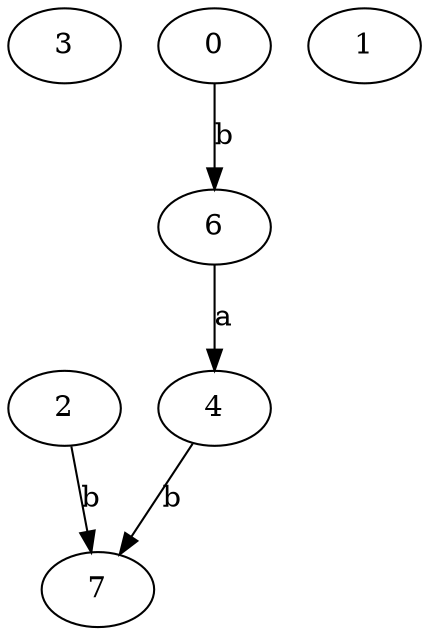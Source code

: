 strict digraph  {
3;
4;
0;
1;
6;
7;
2;
4 -> 7  [label=b];
0 -> 6  [label=b];
6 -> 4  [label=a];
2 -> 7  [label=b];
}
